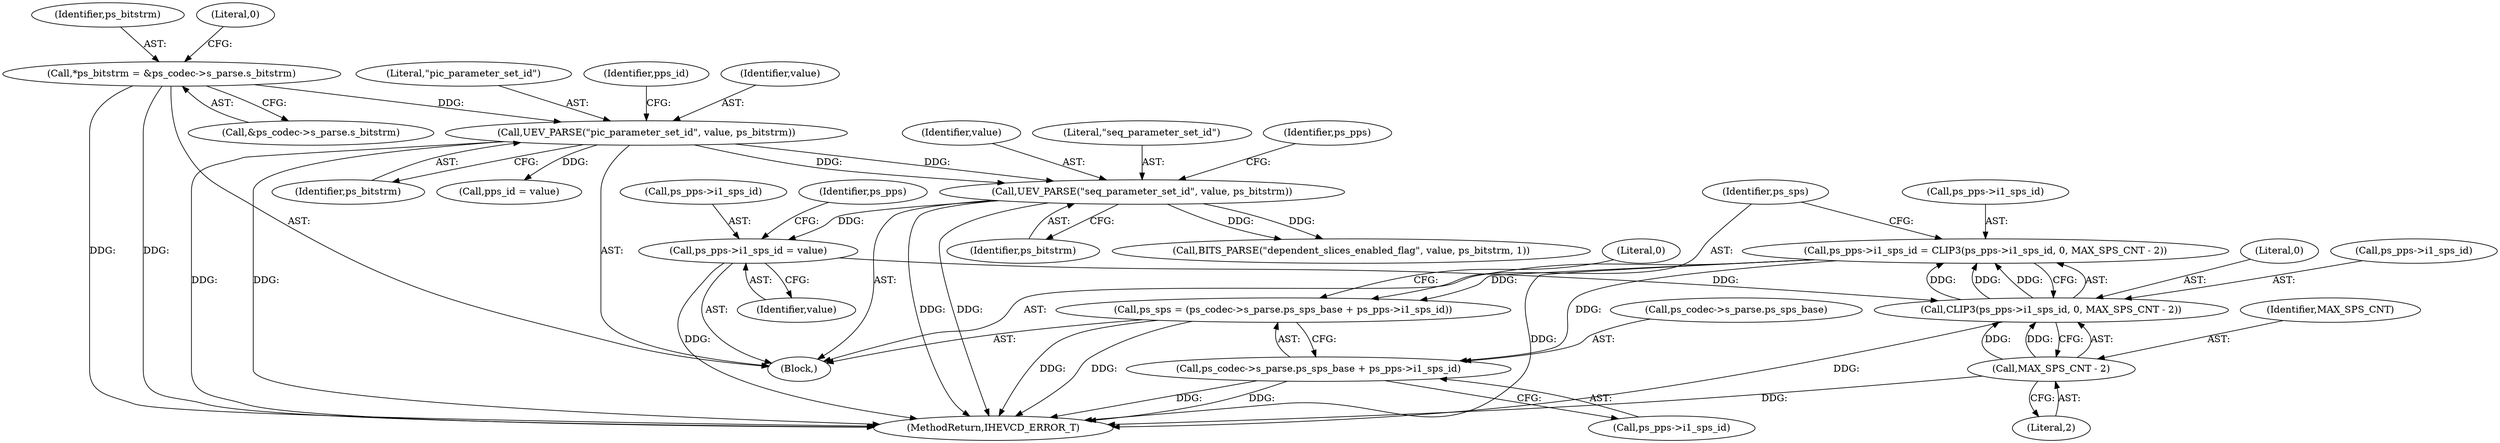 digraph "0_Android_25c0ffbe6a181b4a373c3c9b421ea449d457e6ed@pointer" {
"1000190" [label="(Call,ps_pps->i1_sps_id = CLIP3(ps_pps->i1_sps_id, 0, MAX_SPS_CNT - 2))"];
"1000194" [label="(Call,CLIP3(ps_pps->i1_sps_id, 0, MAX_SPS_CNT - 2))"];
"1000185" [label="(Call,ps_pps->i1_sps_id = value)"];
"1000181" [label="(Call,UEV_PARSE(\"seq_parameter_set_id\", value, ps_bitstrm))"];
"1000139" [label="(Call,UEV_PARSE(\"pic_parameter_set_id\", value, ps_bitstrm))"];
"1000123" [label="(Call,*ps_bitstrm = &ps_codec->s_parse.s_bitstrm)"];
"1000199" [label="(Call,MAX_SPS_CNT - 2)"];
"1000202" [label="(Call,ps_sps = (ps_codec->s_parse.ps_sps_base + ps_pps->i1_sps_id))"];
"1000204" [label="(Call,ps_codec->s_parse.ps_sps_base + ps_pps->i1_sps_id)"];
"1000187" [label="(Identifier,ps_pps)"];
"1000123" [label="(Call,*ps_bitstrm = &ps_codec->s_parse.s_bitstrm)"];
"1000203" [label="(Identifier,ps_sps)"];
"1000192" [label="(Identifier,ps_pps)"];
"1000185" [label="(Call,ps_pps->i1_sps_id = value)"];
"1000142" [label="(Identifier,ps_bitstrm)"];
"1000140" [label="(Literal,\"pic_parameter_set_id\")"];
"1000183" [label="(Identifier,value)"];
"1000186" [label="(Call,ps_pps->i1_sps_id)"];
"1000189" [label="(Identifier,value)"];
"1000222" [label="(Call,BITS_PARSE(\"dependent_slices_enabled_flag\", value, ps_bitstrm, 1))"];
"1000199" [label="(Call,MAX_SPS_CNT - 2)"];
"1000204" [label="(Call,ps_codec->s_parse.ps_sps_base + ps_pps->i1_sps_id)"];
"1000144" [label="(Identifier,pps_id)"];
"1000124" [label="(Identifier,ps_bitstrm)"];
"1000143" [label="(Call,pps_id = value)"];
"1000181" [label="(Call,UEV_PARSE(\"seq_parameter_set_id\", value, ps_bitstrm))"];
"1000190" [label="(Call,ps_pps->i1_sps_id = CLIP3(ps_pps->i1_sps_id, 0, MAX_SPS_CNT - 2))"];
"1000194" [label="(Call,CLIP3(ps_pps->i1_sps_id, 0, MAX_SPS_CNT - 2))"];
"1000198" [label="(Literal,0)"];
"1000184" [label="(Identifier,ps_bitstrm)"];
"1000125" [label="(Call,&ps_codec->s_parse.s_bitstrm)"];
"1000111" [label="(Block,)"];
"1000195" [label="(Call,ps_pps->i1_sps_id)"];
"1001047" [label="(MethodReturn,IHEVCD_ERROR_T)"];
"1000191" [label="(Call,ps_pps->i1_sps_id)"];
"1000215" [label="(Literal,0)"];
"1000205" [label="(Call,ps_codec->s_parse.ps_sps_base)"];
"1000141" [label="(Identifier,value)"];
"1000202" [label="(Call,ps_sps = (ps_codec->s_parse.ps_sps_base + ps_pps->i1_sps_id))"];
"1000133" [label="(Literal,0)"];
"1000201" [label="(Literal,2)"];
"1000139" [label="(Call,UEV_PARSE(\"pic_parameter_set_id\", value, ps_bitstrm))"];
"1000200" [label="(Identifier,MAX_SPS_CNT)"];
"1000210" [label="(Call,ps_pps->i1_sps_id)"];
"1000182" [label="(Literal,\"seq_parameter_set_id\")"];
"1000190" -> "1000111"  [label="AST: "];
"1000190" -> "1000194"  [label="CFG: "];
"1000191" -> "1000190"  [label="AST: "];
"1000194" -> "1000190"  [label="AST: "];
"1000203" -> "1000190"  [label="CFG: "];
"1000190" -> "1001047"  [label="DDG: "];
"1000194" -> "1000190"  [label="DDG: "];
"1000194" -> "1000190"  [label="DDG: "];
"1000194" -> "1000190"  [label="DDG: "];
"1000190" -> "1000202"  [label="DDG: "];
"1000190" -> "1000204"  [label="DDG: "];
"1000194" -> "1000199"  [label="CFG: "];
"1000195" -> "1000194"  [label="AST: "];
"1000198" -> "1000194"  [label="AST: "];
"1000199" -> "1000194"  [label="AST: "];
"1000194" -> "1001047"  [label="DDG: "];
"1000185" -> "1000194"  [label="DDG: "];
"1000199" -> "1000194"  [label="DDG: "];
"1000199" -> "1000194"  [label="DDG: "];
"1000185" -> "1000111"  [label="AST: "];
"1000185" -> "1000189"  [label="CFG: "];
"1000186" -> "1000185"  [label="AST: "];
"1000189" -> "1000185"  [label="AST: "];
"1000192" -> "1000185"  [label="CFG: "];
"1000185" -> "1001047"  [label="DDG: "];
"1000181" -> "1000185"  [label="DDG: "];
"1000181" -> "1000111"  [label="AST: "];
"1000181" -> "1000184"  [label="CFG: "];
"1000182" -> "1000181"  [label="AST: "];
"1000183" -> "1000181"  [label="AST: "];
"1000184" -> "1000181"  [label="AST: "];
"1000187" -> "1000181"  [label="CFG: "];
"1000181" -> "1001047"  [label="DDG: "];
"1000181" -> "1001047"  [label="DDG: "];
"1000139" -> "1000181"  [label="DDG: "];
"1000139" -> "1000181"  [label="DDG: "];
"1000181" -> "1000222"  [label="DDG: "];
"1000181" -> "1000222"  [label="DDG: "];
"1000139" -> "1000111"  [label="AST: "];
"1000139" -> "1000142"  [label="CFG: "];
"1000140" -> "1000139"  [label="AST: "];
"1000141" -> "1000139"  [label="AST: "];
"1000142" -> "1000139"  [label="AST: "];
"1000144" -> "1000139"  [label="CFG: "];
"1000139" -> "1001047"  [label="DDG: "];
"1000139" -> "1001047"  [label="DDG: "];
"1000123" -> "1000139"  [label="DDG: "];
"1000139" -> "1000143"  [label="DDG: "];
"1000123" -> "1000111"  [label="AST: "];
"1000123" -> "1000125"  [label="CFG: "];
"1000124" -> "1000123"  [label="AST: "];
"1000125" -> "1000123"  [label="AST: "];
"1000133" -> "1000123"  [label="CFG: "];
"1000123" -> "1001047"  [label="DDG: "];
"1000123" -> "1001047"  [label="DDG: "];
"1000199" -> "1000201"  [label="CFG: "];
"1000200" -> "1000199"  [label="AST: "];
"1000201" -> "1000199"  [label="AST: "];
"1000199" -> "1001047"  [label="DDG: "];
"1000202" -> "1000111"  [label="AST: "];
"1000202" -> "1000204"  [label="CFG: "];
"1000203" -> "1000202"  [label="AST: "];
"1000204" -> "1000202"  [label="AST: "];
"1000215" -> "1000202"  [label="CFG: "];
"1000202" -> "1001047"  [label="DDG: "];
"1000202" -> "1001047"  [label="DDG: "];
"1000204" -> "1000210"  [label="CFG: "];
"1000205" -> "1000204"  [label="AST: "];
"1000210" -> "1000204"  [label="AST: "];
"1000204" -> "1001047"  [label="DDG: "];
"1000204" -> "1001047"  [label="DDG: "];
}
